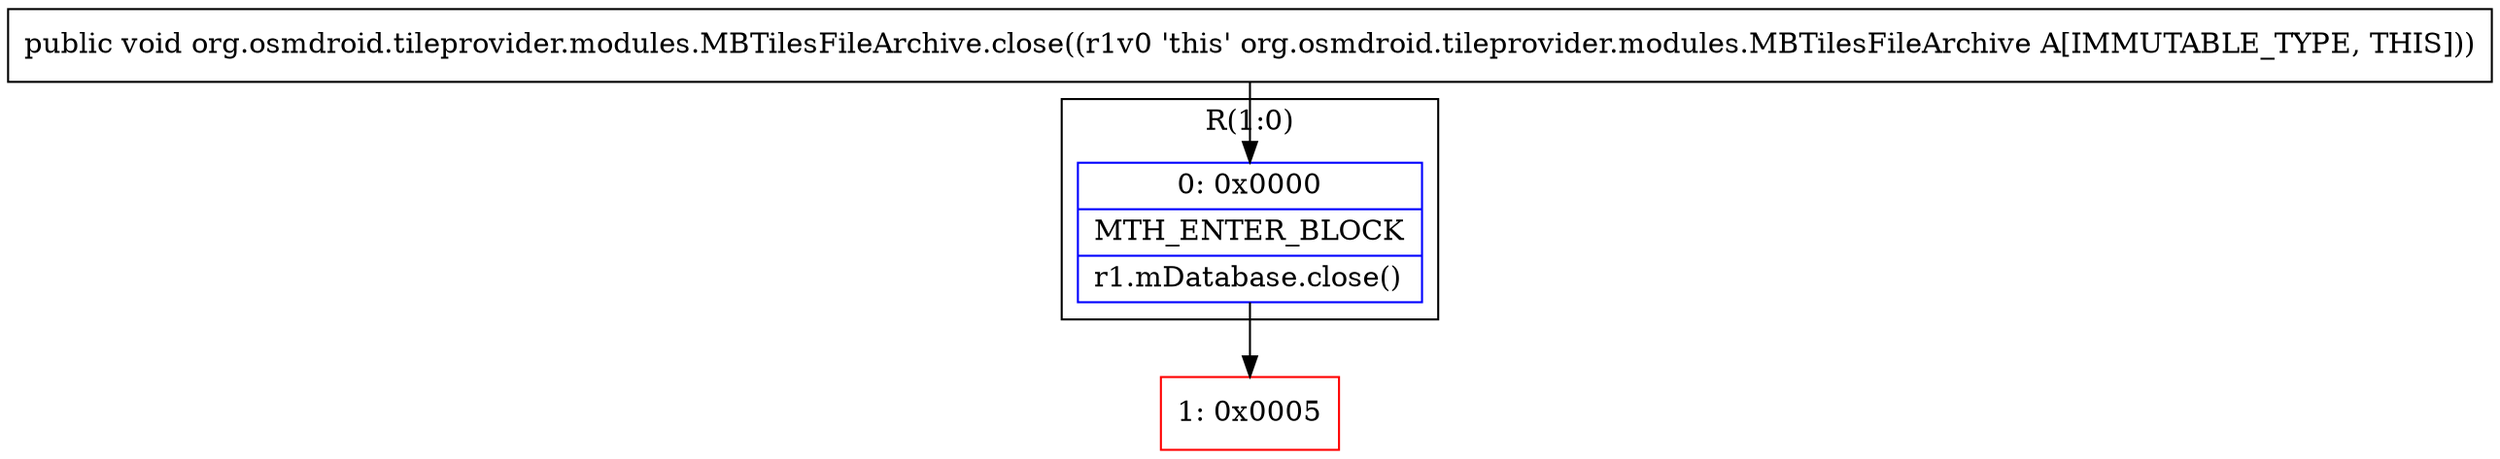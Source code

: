 digraph "CFG fororg.osmdroid.tileprovider.modules.MBTilesFileArchive.close()V" {
subgraph cluster_Region_255356313 {
label = "R(1:0)";
node [shape=record,color=blue];
Node_0 [shape=record,label="{0\:\ 0x0000|MTH_ENTER_BLOCK\l|r1.mDatabase.close()\l}"];
}
Node_1 [shape=record,color=red,label="{1\:\ 0x0005}"];
MethodNode[shape=record,label="{public void org.osmdroid.tileprovider.modules.MBTilesFileArchive.close((r1v0 'this' org.osmdroid.tileprovider.modules.MBTilesFileArchive A[IMMUTABLE_TYPE, THIS])) }"];
MethodNode -> Node_0;
Node_0 -> Node_1;
}

